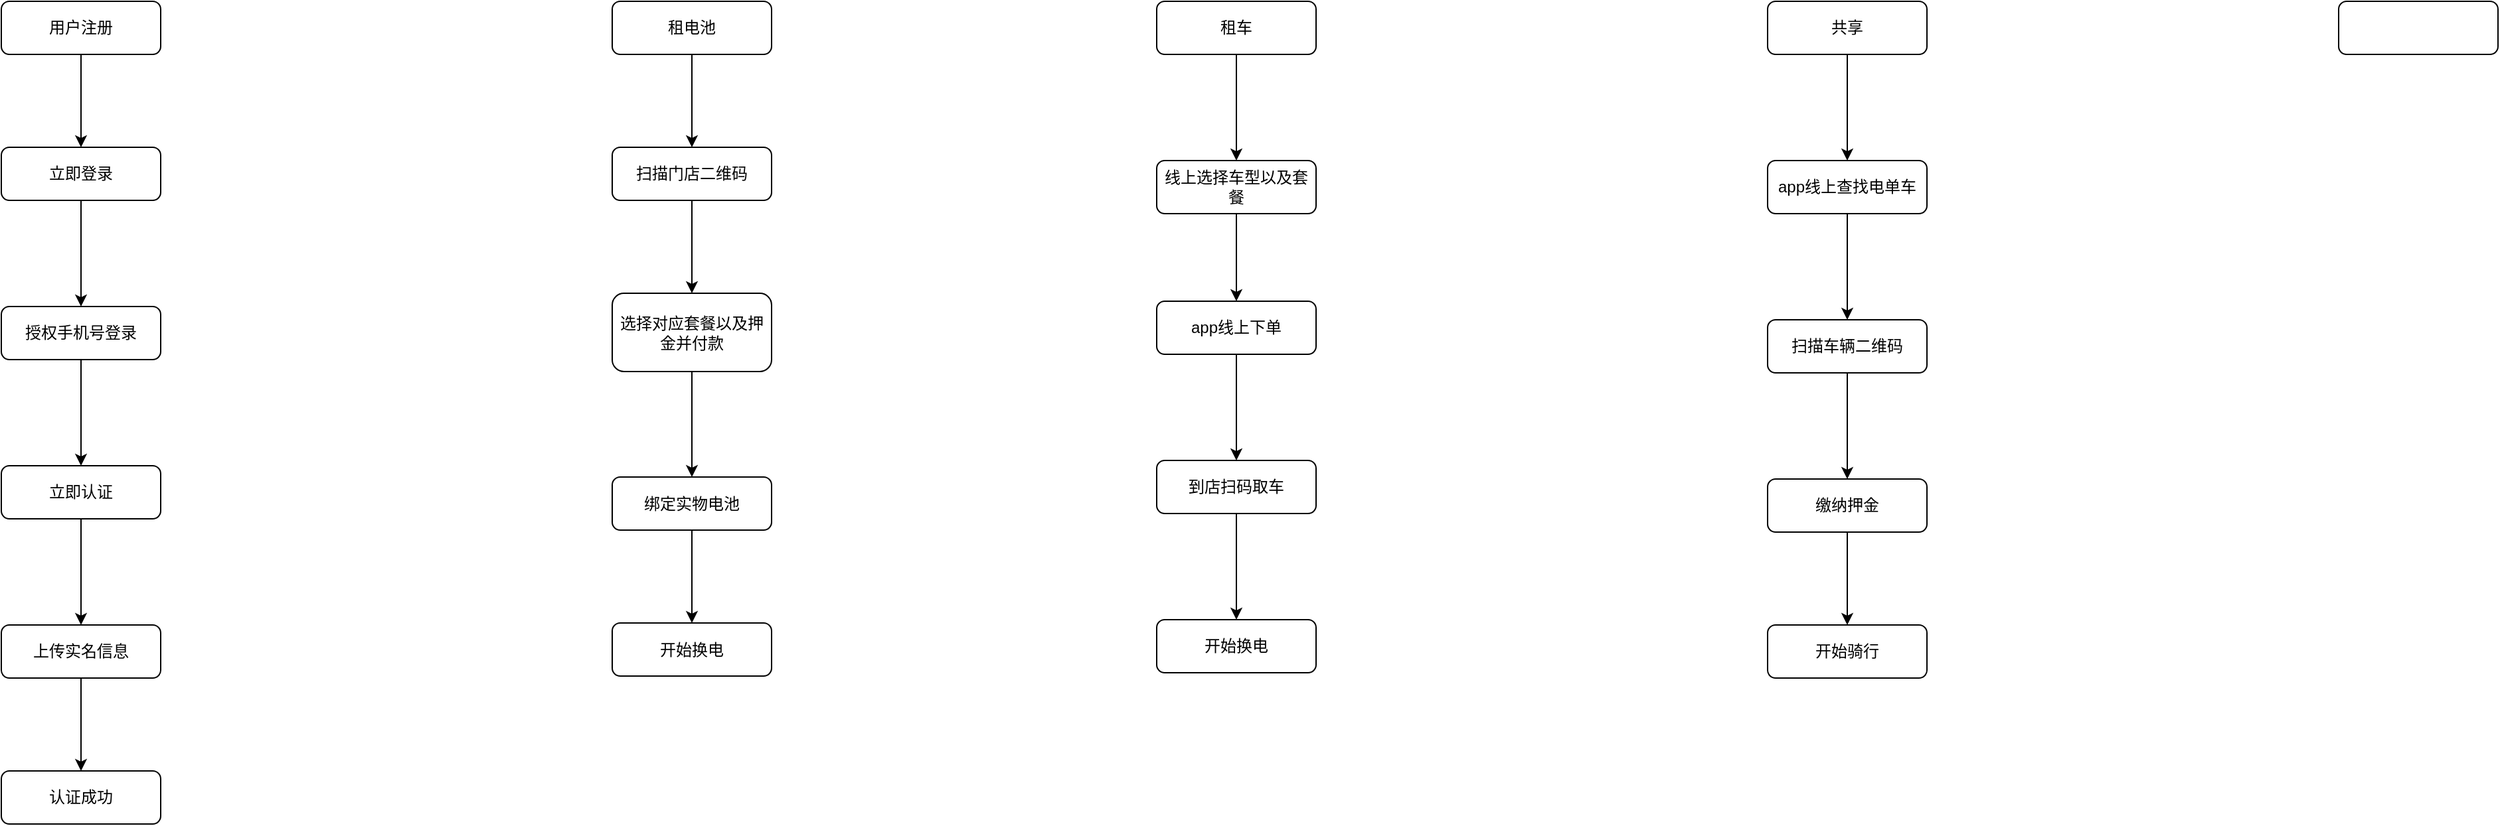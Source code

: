 <mxfile version="16.2.6" type="github">
  <diagram id="C5RBs43oDa-KdzZeNtuy" name="Page-1">
    <mxGraphModel dx="1038" dy="547" grid="1" gridSize="10" guides="1" tooltips="1" connect="1" arrows="1" fold="1" page="1" pageScale="1" pageWidth="827" pageHeight="1169" math="0" shadow="0">
      <root>
        <mxCell id="WIyWlLk6GJQsqaUBKTNV-0" />
        <mxCell id="WIyWlLk6GJQsqaUBKTNV-1" parent="WIyWlLk6GJQsqaUBKTNV-0" />
        <mxCell id="mS3_CbJ7cD5-2b4cpnNX-18" value="" style="edgeStyle=orthogonalEdgeStyle;rounded=0;orthogonalLoop=1;jettySize=auto;html=1;" edge="1" parent="WIyWlLk6GJQsqaUBKTNV-1" source="WIyWlLk6GJQsqaUBKTNV-3" target="mS3_CbJ7cD5-2b4cpnNX-17">
          <mxGeometry relative="1" as="geometry" />
        </mxCell>
        <mxCell id="WIyWlLk6GJQsqaUBKTNV-3" value="用户注册" style="rounded=1;whiteSpace=wrap;html=1;fontSize=12;glass=0;strokeWidth=1;shadow=0;" parent="WIyWlLk6GJQsqaUBKTNV-1" vertex="1">
          <mxGeometry x="160" y="80" width="120" height="40" as="geometry" />
        </mxCell>
        <mxCell id="mS3_CbJ7cD5-2b4cpnNX-3" value="" style="edgeStyle=orthogonalEdgeStyle;rounded=0;orthogonalLoop=1;jettySize=auto;html=1;" edge="1" parent="WIyWlLk6GJQsqaUBKTNV-1" source="mS3_CbJ7cD5-2b4cpnNX-1" target="mS3_CbJ7cD5-2b4cpnNX-2">
          <mxGeometry relative="1" as="geometry" />
        </mxCell>
        <mxCell id="mS3_CbJ7cD5-2b4cpnNX-1" value="租电池" style="rounded=1;whiteSpace=wrap;html=1;" vertex="1" parent="WIyWlLk6GJQsqaUBKTNV-1">
          <mxGeometry x="620" y="80" width="120" height="40" as="geometry" />
        </mxCell>
        <mxCell id="mS3_CbJ7cD5-2b4cpnNX-5" value="" style="edgeStyle=orthogonalEdgeStyle;rounded=0;orthogonalLoop=1;jettySize=auto;html=1;" edge="1" parent="WIyWlLk6GJQsqaUBKTNV-1" source="mS3_CbJ7cD5-2b4cpnNX-2" target="mS3_CbJ7cD5-2b4cpnNX-4">
          <mxGeometry relative="1" as="geometry" />
        </mxCell>
        <mxCell id="mS3_CbJ7cD5-2b4cpnNX-2" value="扫描门店二维码" style="whiteSpace=wrap;html=1;rounded=1;" vertex="1" parent="WIyWlLk6GJQsqaUBKTNV-1">
          <mxGeometry x="620" y="190" width="120" height="40" as="geometry" />
        </mxCell>
        <mxCell id="mS3_CbJ7cD5-2b4cpnNX-7" value="" style="edgeStyle=orthogonalEdgeStyle;rounded=0;orthogonalLoop=1;jettySize=auto;html=1;" edge="1" parent="WIyWlLk6GJQsqaUBKTNV-1" source="mS3_CbJ7cD5-2b4cpnNX-4" target="mS3_CbJ7cD5-2b4cpnNX-6">
          <mxGeometry relative="1" as="geometry" />
        </mxCell>
        <mxCell id="mS3_CbJ7cD5-2b4cpnNX-4" value="选择对应套餐以及押金并付款" style="whiteSpace=wrap;html=1;rounded=1;" vertex="1" parent="WIyWlLk6GJQsqaUBKTNV-1">
          <mxGeometry x="620" y="300" width="120" height="59" as="geometry" />
        </mxCell>
        <mxCell id="mS3_CbJ7cD5-2b4cpnNX-13" value="" style="edgeStyle=orthogonalEdgeStyle;rounded=0;orthogonalLoop=1;jettySize=auto;html=1;" edge="1" parent="WIyWlLk6GJQsqaUBKTNV-1" source="mS3_CbJ7cD5-2b4cpnNX-6" target="mS3_CbJ7cD5-2b4cpnNX-12">
          <mxGeometry relative="1" as="geometry" />
        </mxCell>
        <mxCell id="mS3_CbJ7cD5-2b4cpnNX-6" value="绑定实物电池" style="whiteSpace=wrap;html=1;rounded=1;" vertex="1" parent="WIyWlLk6GJQsqaUBKTNV-1">
          <mxGeometry x="620" y="438.5" width="120" height="40" as="geometry" />
        </mxCell>
        <mxCell id="mS3_CbJ7cD5-2b4cpnNX-39" value="" style="edgeStyle=orthogonalEdgeStyle;rounded=0;orthogonalLoop=1;jettySize=auto;html=1;" edge="1" parent="WIyWlLk6GJQsqaUBKTNV-1" source="mS3_CbJ7cD5-2b4cpnNX-8" target="mS3_CbJ7cD5-2b4cpnNX-38">
          <mxGeometry relative="1" as="geometry" />
        </mxCell>
        <mxCell id="mS3_CbJ7cD5-2b4cpnNX-8" value="租车" style="rounded=1;whiteSpace=wrap;html=1;" vertex="1" parent="WIyWlLk6GJQsqaUBKTNV-1">
          <mxGeometry x="1030" y="80" width="120" height="40" as="geometry" />
        </mxCell>
        <mxCell id="mS3_CbJ7cD5-2b4cpnNX-12" value="开始换电" style="whiteSpace=wrap;html=1;rounded=1;" vertex="1" parent="WIyWlLk6GJQsqaUBKTNV-1">
          <mxGeometry x="620" y="548.5" width="120" height="40" as="geometry" />
        </mxCell>
        <mxCell id="mS3_CbJ7cD5-2b4cpnNX-20" value="" style="edgeStyle=orthogonalEdgeStyle;rounded=0;orthogonalLoop=1;jettySize=auto;html=1;" edge="1" parent="WIyWlLk6GJQsqaUBKTNV-1" source="mS3_CbJ7cD5-2b4cpnNX-17" target="mS3_CbJ7cD5-2b4cpnNX-19">
          <mxGeometry relative="1" as="geometry" />
        </mxCell>
        <mxCell id="mS3_CbJ7cD5-2b4cpnNX-17" value="立即登录" style="whiteSpace=wrap;html=1;rounded=1;glass=0;strokeWidth=1;shadow=0;" vertex="1" parent="WIyWlLk6GJQsqaUBKTNV-1">
          <mxGeometry x="160" y="190" width="120" height="40" as="geometry" />
        </mxCell>
        <mxCell id="mS3_CbJ7cD5-2b4cpnNX-24" value="" style="edgeStyle=orthogonalEdgeStyle;rounded=0;orthogonalLoop=1;jettySize=auto;html=1;" edge="1" parent="WIyWlLk6GJQsqaUBKTNV-1" source="mS3_CbJ7cD5-2b4cpnNX-19" target="mS3_CbJ7cD5-2b4cpnNX-23">
          <mxGeometry relative="1" as="geometry" />
        </mxCell>
        <mxCell id="mS3_CbJ7cD5-2b4cpnNX-19" value="授权手机号登录" style="whiteSpace=wrap;html=1;rounded=1;glass=0;strokeWidth=1;shadow=0;" vertex="1" parent="WIyWlLk6GJQsqaUBKTNV-1">
          <mxGeometry x="160" y="310" width="120" height="40" as="geometry" />
        </mxCell>
        <mxCell id="mS3_CbJ7cD5-2b4cpnNX-26" value="" style="edgeStyle=orthogonalEdgeStyle;rounded=0;orthogonalLoop=1;jettySize=auto;html=1;" edge="1" parent="WIyWlLk6GJQsqaUBKTNV-1" source="mS3_CbJ7cD5-2b4cpnNX-23" target="mS3_CbJ7cD5-2b4cpnNX-25">
          <mxGeometry relative="1" as="geometry" />
        </mxCell>
        <mxCell id="mS3_CbJ7cD5-2b4cpnNX-23" value="立即认证" style="whiteSpace=wrap;html=1;rounded=1;glass=0;strokeWidth=1;shadow=0;" vertex="1" parent="WIyWlLk6GJQsqaUBKTNV-1">
          <mxGeometry x="160" y="430" width="120" height="40" as="geometry" />
        </mxCell>
        <mxCell id="mS3_CbJ7cD5-2b4cpnNX-28" value="" style="edgeStyle=orthogonalEdgeStyle;rounded=0;orthogonalLoop=1;jettySize=auto;html=1;" edge="1" parent="WIyWlLk6GJQsqaUBKTNV-1" source="mS3_CbJ7cD5-2b4cpnNX-25" target="mS3_CbJ7cD5-2b4cpnNX-27">
          <mxGeometry relative="1" as="geometry" />
        </mxCell>
        <mxCell id="mS3_CbJ7cD5-2b4cpnNX-25" value="上传实名信息" style="whiteSpace=wrap;html=1;rounded=1;glass=0;strokeWidth=1;shadow=0;" vertex="1" parent="WIyWlLk6GJQsqaUBKTNV-1">
          <mxGeometry x="160" y="550" width="120" height="40" as="geometry" />
        </mxCell>
        <mxCell id="mS3_CbJ7cD5-2b4cpnNX-27" value="认证成功" style="whiteSpace=wrap;html=1;rounded=1;glass=0;strokeWidth=1;shadow=0;" vertex="1" parent="WIyWlLk6GJQsqaUBKTNV-1">
          <mxGeometry x="160" y="660" width="120" height="40" as="geometry" />
        </mxCell>
        <mxCell id="mS3_CbJ7cD5-2b4cpnNX-35" value="" style="edgeStyle=orthogonalEdgeStyle;rounded=0;orthogonalLoop=1;jettySize=auto;html=1;" edge="1" parent="WIyWlLk6GJQsqaUBKTNV-1" source="mS3_CbJ7cD5-2b4cpnNX-32" target="mS3_CbJ7cD5-2b4cpnNX-34">
          <mxGeometry relative="1" as="geometry" />
        </mxCell>
        <mxCell id="mS3_CbJ7cD5-2b4cpnNX-32" value="app线上下单" style="whiteSpace=wrap;html=1;rounded=1;" vertex="1" parent="WIyWlLk6GJQsqaUBKTNV-1">
          <mxGeometry x="1030" y="306" width="120" height="40" as="geometry" />
        </mxCell>
        <mxCell id="mS3_CbJ7cD5-2b4cpnNX-37" value="" style="edgeStyle=orthogonalEdgeStyle;rounded=0;orthogonalLoop=1;jettySize=auto;html=1;" edge="1" parent="WIyWlLk6GJQsqaUBKTNV-1" source="mS3_CbJ7cD5-2b4cpnNX-34" target="mS3_CbJ7cD5-2b4cpnNX-36">
          <mxGeometry relative="1" as="geometry" />
        </mxCell>
        <mxCell id="mS3_CbJ7cD5-2b4cpnNX-34" value="到店扫码取车" style="whiteSpace=wrap;html=1;rounded=1;" vertex="1" parent="WIyWlLk6GJQsqaUBKTNV-1">
          <mxGeometry x="1030" y="426" width="120" height="40" as="geometry" />
        </mxCell>
        <mxCell id="mS3_CbJ7cD5-2b4cpnNX-36" value="开始换电" style="whiteSpace=wrap;html=1;rounded=1;" vertex="1" parent="WIyWlLk6GJQsqaUBKTNV-1">
          <mxGeometry x="1030" y="546" width="120" height="40" as="geometry" />
        </mxCell>
        <mxCell id="mS3_CbJ7cD5-2b4cpnNX-40" value="" style="edgeStyle=orthogonalEdgeStyle;rounded=0;orthogonalLoop=1;jettySize=auto;html=1;" edge="1" parent="WIyWlLk6GJQsqaUBKTNV-1" source="mS3_CbJ7cD5-2b4cpnNX-38" target="mS3_CbJ7cD5-2b4cpnNX-32">
          <mxGeometry relative="1" as="geometry" />
        </mxCell>
        <mxCell id="mS3_CbJ7cD5-2b4cpnNX-38" value="线上选择车型以及套餐" style="rounded=1;whiteSpace=wrap;html=1;" vertex="1" parent="WIyWlLk6GJQsqaUBKTNV-1">
          <mxGeometry x="1030" y="200" width="120" height="40" as="geometry" />
        </mxCell>
        <mxCell id="mS3_CbJ7cD5-2b4cpnNX-43" value="" style="edgeStyle=orthogonalEdgeStyle;rounded=0;orthogonalLoop=1;jettySize=auto;html=1;" edge="1" parent="WIyWlLk6GJQsqaUBKTNV-1" source="mS3_CbJ7cD5-2b4cpnNX-41" target="mS3_CbJ7cD5-2b4cpnNX-42">
          <mxGeometry relative="1" as="geometry" />
        </mxCell>
        <mxCell id="mS3_CbJ7cD5-2b4cpnNX-41" value="共享" style="rounded=1;whiteSpace=wrap;html=1;" vertex="1" parent="WIyWlLk6GJQsqaUBKTNV-1">
          <mxGeometry x="1490" y="80" width="120" height="40" as="geometry" />
        </mxCell>
        <mxCell id="mS3_CbJ7cD5-2b4cpnNX-45" value="" style="edgeStyle=orthogonalEdgeStyle;rounded=0;orthogonalLoop=1;jettySize=auto;html=1;" edge="1" parent="WIyWlLk6GJQsqaUBKTNV-1" source="mS3_CbJ7cD5-2b4cpnNX-42" target="mS3_CbJ7cD5-2b4cpnNX-44">
          <mxGeometry relative="1" as="geometry" />
        </mxCell>
        <mxCell id="mS3_CbJ7cD5-2b4cpnNX-42" value="app线上查找电单车" style="rounded=1;whiteSpace=wrap;html=1;" vertex="1" parent="WIyWlLk6GJQsqaUBKTNV-1">
          <mxGeometry x="1490" y="200" width="120" height="40" as="geometry" />
        </mxCell>
        <mxCell id="mS3_CbJ7cD5-2b4cpnNX-47" value="" style="edgeStyle=orthogonalEdgeStyle;rounded=0;orthogonalLoop=1;jettySize=auto;html=1;" edge="1" parent="WIyWlLk6GJQsqaUBKTNV-1" source="mS3_CbJ7cD5-2b4cpnNX-44" target="mS3_CbJ7cD5-2b4cpnNX-46">
          <mxGeometry relative="1" as="geometry" />
        </mxCell>
        <mxCell id="mS3_CbJ7cD5-2b4cpnNX-44" value="扫描车辆二维码" style="rounded=1;whiteSpace=wrap;html=1;" vertex="1" parent="WIyWlLk6GJQsqaUBKTNV-1">
          <mxGeometry x="1490" y="320" width="120" height="40" as="geometry" />
        </mxCell>
        <mxCell id="mS3_CbJ7cD5-2b4cpnNX-49" value="" style="edgeStyle=orthogonalEdgeStyle;rounded=0;orthogonalLoop=1;jettySize=auto;html=1;" edge="1" parent="WIyWlLk6GJQsqaUBKTNV-1" source="mS3_CbJ7cD5-2b4cpnNX-46" target="mS3_CbJ7cD5-2b4cpnNX-48">
          <mxGeometry relative="1" as="geometry" />
        </mxCell>
        <mxCell id="mS3_CbJ7cD5-2b4cpnNX-46" value="缴纳押金" style="rounded=1;whiteSpace=wrap;html=1;" vertex="1" parent="WIyWlLk6GJQsqaUBKTNV-1">
          <mxGeometry x="1490" y="440" width="120" height="40" as="geometry" />
        </mxCell>
        <mxCell id="mS3_CbJ7cD5-2b4cpnNX-48" value="开始骑行" style="whiteSpace=wrap;html=1;rounded=1;" vertex="1" parent="WIyWlLk6GJQsqaUBKTNV-1">
          <mxGeometry x="1490" y="550" width="120" height="40" as="geometry" />
        </mxCell>
        <mxCell id="mS3_CbJ7cD5-2b4cpnNX-50" value="" style="rounded=1;whiteSpace=wrap;html=1;" vertex="1" parent="WIyWlLk6GJQsqaUBKTNV-1">
          <mxGeometry x="1920" y="80" width="120" height="40" as="geometry" />
        </mxCell>
      </root>
    </mxGraphModel>
  </diagram>
</mxfile>
